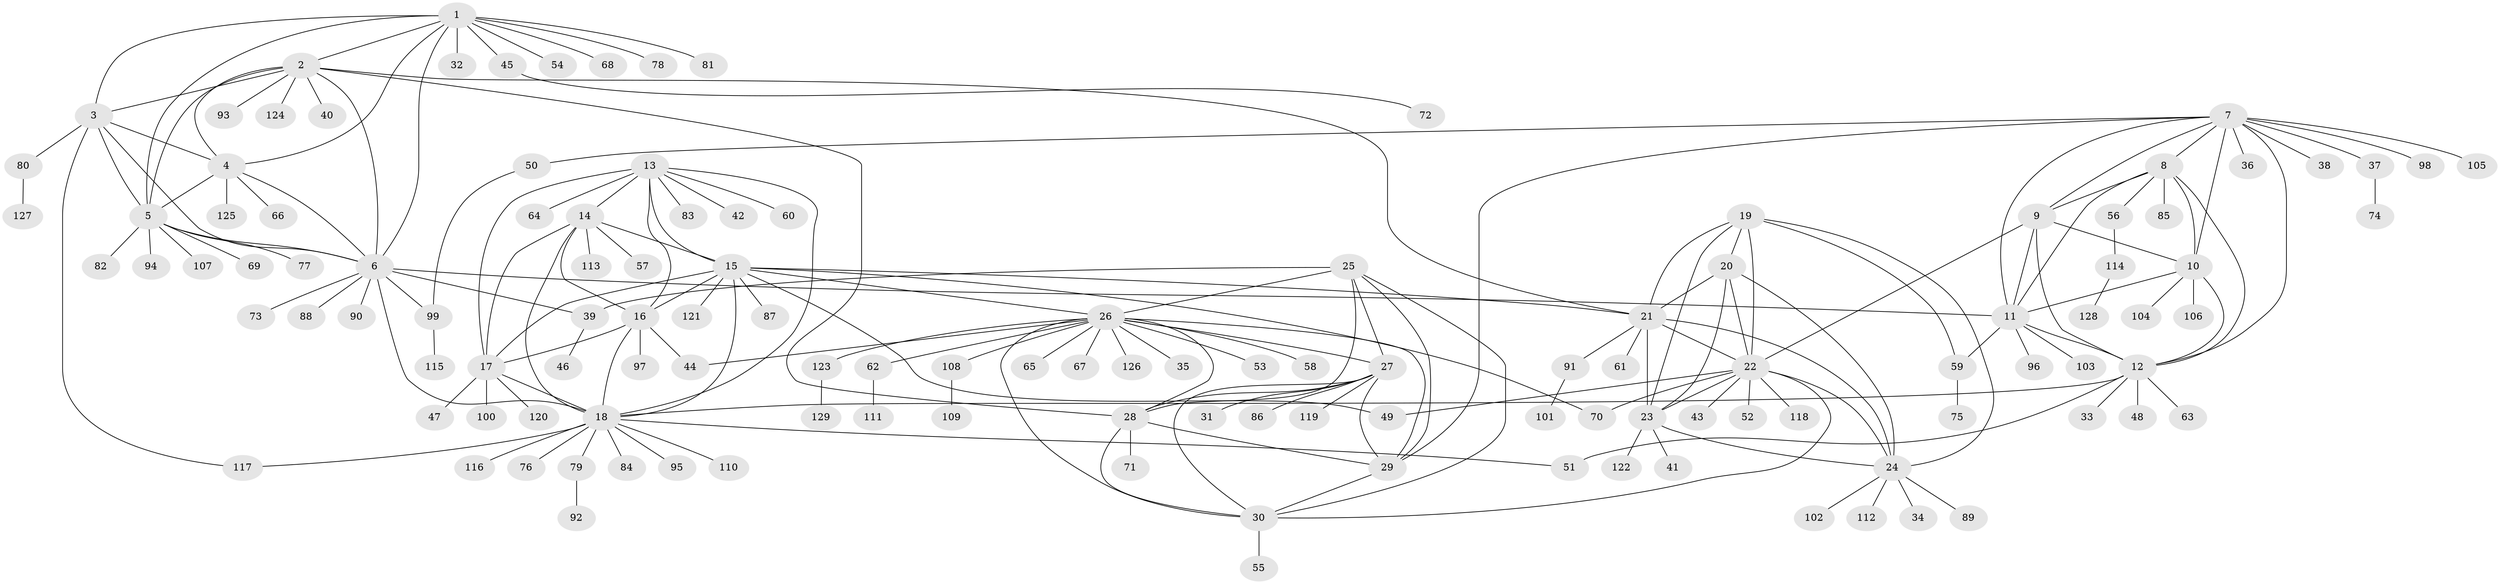// coarse degree distribution, {6: 0.07894736842105263, 7: 0.10526315789473684, 5: 0.07894736842105263, 8: 0.02631578947368421, 4: 0.07894736842105263, 9: 0.02631578947368421, 1: 0.5789473684210527, 2: 0.02631578947368421}
// Generated by graph-tools (version 1.1) at 2025/19/03/04/25 18:19:45]
// undirected, 129 vertices, 192 edges
graph export_dot {
graph [start="1"]
  node [color=gray90,style=filled];
  1;
  2;
  3;
  4;
  5;
  6;
  7;
  8;
  9;
  10;
  11;
  12;
  13;
  14;
  15;
  16;
  17;
  18;
  19;
  20;
  21;
  22;
  23;
  24;
  25;
  26;
  27;
  28;
  29;
  30;
  31;
  32;
  33;
  34;
  35;
  36;
  37;
  38;
  39;
  40;
  41;
  42;
  43;
  44;
  45;
  46;
  47;
  48;
  49;
  50;
  51;
  52;
  53;
  54;
  55;
  56;
  57;
  58;
  59;
  60;
  61;
  62;
  63;
  64;
  65;
  66;
  67;
  68;
  69;
  70;
  71;
  72;
  73;
  74;
  75;
  76;
  77;
  78;
  79;
  80;
  81;
  82;
  83;
  84;
  85;
  86;
  87;
  88;
  89;
  90;
  91;
  92;
  93;
  94;
  95;
  96;
  97;
  98;
  99;
  100;
  101;
  102;
  103;
  104;
  105;
  106;
  107;
  108;
  109;
  110;
  111;
  112;
  113;
  114;
  115;
  116;
  117;
  118;
  119;
  120;
  121;
  122;
  123;
  124;
  125;
  126;
  127;
  128;
  129;
  1 -- 2;
  1 -- 3;
  1 -- 4;
  1 -- 5;
  1 -- 6;
  1 -- 32;
  1 -- 45;
  1 -- 54;
  1 -- 68;
  1 -- 78;
  1 -- 81;
  2 -- 3;
  2 -- 4;
  2 -- 5;
  2 -- 6;
  2 -- 21;
  2 -- 28;
  2 -- 40;
  2 -- 93;
  2 -- 124;
  3 -- 4;
  3 -- 5;
  3 -- 6;
  3 -- 80;
  3 -- 117;
  4 -- 5;
  4 -- 6;
  4 -- 66;
  4 -- 125;
  5 -- 6;
  5 -- 69;
  5 -- 77;
  5 -- 82;
  5 -- 94;
  5 -- 107;
  6 -- 11;
  6 -- 18;
  6 -- 39;
  6 -- 73;
  6 -- 88;
  6 -- 90;
  6 -- 99;
  7 -- 8;
  7 -- 9;
  7 -- 10;
  7 -- 11;
  7 -- 12;
  7 -- 29;
  7 -- 36;
  7 -- 37;
  7 -- 38;
  7 -- 50;
  7 -- 98;
  7 -- 105;
  8 -- 9;
  8 -- 10;
  8 -- 11;
  8 -- 12;
  8 -- 56;
  8 -- 85;
  9 -- 10;
  9 -- 11;
  9 -- 12;
  9 -- 22;
  10 -- 11;
  10 -- 12;
  10 -- 104;
  10 -- 106;
  11 -- 12;
  11 -- 59;
  11 -- 96;
  11 -- 103;
  12 -- 18;
  12 -- 33;
  12 -- 48;
  12 -- 51;
  12 -- 63;
  13 -- 14;
  13 -- 15;
  13 -- 16;
  13 -- 17;
  13 -- 18;
  13 -- 42;
  13 -- 60;
  13 -- 64;
  13 -- 83;
  14 -- 15;
  14 -- 16;
  14 -- 17;
  14 -- 18;
  14 -- 57;
  14 -- 113;
  15 -- 16;
  15 -- 17;
  15 -- 18;
  15 -- 21;
  15 -- 26;
  15 -- 49;
  15 -- 70;
  15 -- 87;
  15 -- 121;
  16 -- 17;
  16 -- 18;
  16 -- 44;
  16 -- 97;
  17 -- 18;
  17 -- 47;
  17 -- 100;
  17 -- 120;
  18 -- 51;
  18 -- 76;
  18 -- 79;
  18 -- 84;
  18 -- 95;
  18 -- 110;
  18 -- 116;
  18 -- 117;
  19 -- 20;
  19 -- 21;
  19 -- 22;
  19 -- 23;
  19 -- 24;
  19 -- 59;
  20 -- 21;
  20 -- 22;
  20 -- 23;
  20 -- 24;
  21 -- 22;
  21 -- 23;
  21 -- 24;
  21 -- 61;
  21 -- 91;
  22 -- 23;
  22 -- 24;
  22 -- 30;
  22 -- 43;
  22 -- 49;
  22 -- 52;
  22 -- 70;
  22 -- 118;
  23 -- 24;
  23 -- 41;
  23 -- 122;
  24 -- 34;
  24 -- 89;
  24 -- 102;
  24 -- 112;
  25 -- 26;
  25 -- 27;
  25 -- 28;
  25 -- 29;
  25 -- 30;
  25 -- 39;
  26 -- 27;
  26 -- 28;
  26 -- 29;
  26 -- 30;
  26 -- 35;
  26 -- 44;
  26 -- 53;
  26 -- 58;
  26 -- 62;
  26 -- 65;
  26 -- 67;
  26 -- 108;
  26 -- 123;
  26 -- 126;
  27 -- 28;
  27 -- 29;
  27 -- 30;
  27 -- 31;
  27 -- 86;
  27 -- 119;
  28 -- 29;
  28 -- 30;
  28 -- 71;
  29 -- 30;
  30 -- 55;
  37 -- 74;
  39 -- 46;
  45 -- 72;
  50 -- 99;
  56 -- 114;
  59 -- 75;
  62 -- 111;
  79 -- 92;
  80 -- 127;
  91 -- 101;
  99 -- 115;
  108 -- 109;
  114 -- 128;
  123 -- 129;
}
